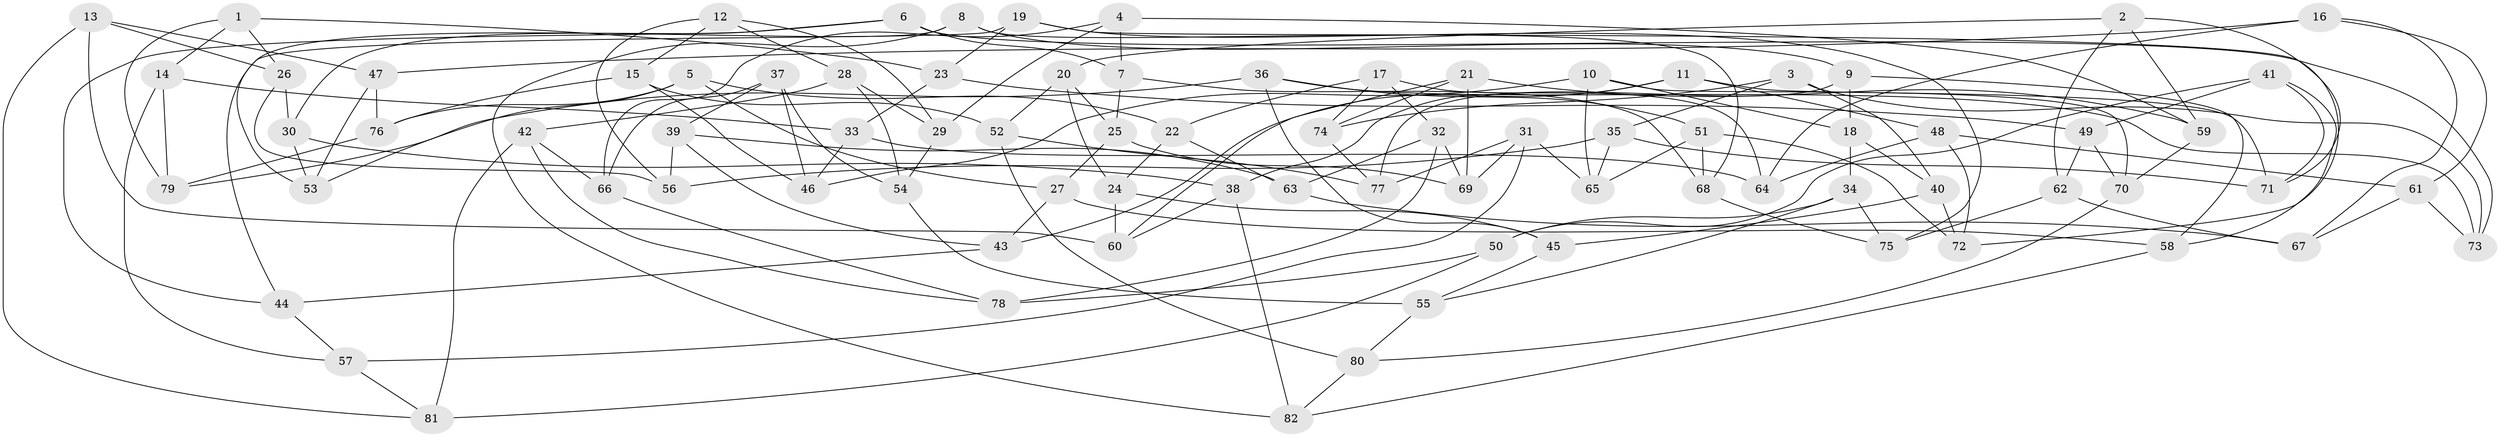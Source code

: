 // coarse degree distribution, {8: 0.125, 9: 0.25, 10: 0.08333333333333333, 6: 0.2916666666666667, 11: 0.041666666666666664, 7: 0.125, 5: 0.08333333333333333}
// Generated by graph-tools (version 1.1) at 2025/20/03/04/25 18:20:28]
// undirected, 82 vertices, 164 edges
graph export_dot {
graph [start="1"]
  node [color=gray90,style=filled];
  1;
  2;
  3;
  4;
  5;
  6;
  7;
  8;
  9;
  10;
  11;
  12;
  13;
  14;
  15;
  16;
  17;
  18;
  19;
  20;
  21;
  22;
  23;
  24;
  25;
  26;
  27;
  28;
  29;
  30;
  31;
  32;
  33;
  34;
  35;
  36;
  37;
  38;
  39;
  40;
  41;
  42;
  43;
  44;
  45;
  46;
  47;
  48;
  49;
  50;
  51;
  52;
  53;
  54;
  55;
  56;
  57;
  58;
  59;
  60;
  61;
  62;
  63;
  64;
  65;
  66;
  67;
  68;
  69;
  70;
  71;
  72;
  73;
  74;
  75;
  76;
  77;
  78;
  79;
  80;
  81;
  82;
  1 -- 14;
  1 -- 23;
  1 -- 79;
  1 -- 26;
  2 -- 20;
  2 -- 71;
  2 -- 59;
  2 -- 62;
  3 -- 74;
  3 -- 40;
  3 -- 73;
  3 -- 35;
  4 -- 29;
  4 -- 59;
  4 -- 7;
  4 -- 66;
  5 -- 53;
  5 -- 76;
  5 -- 22;
  5 -- 27;
  6 -- 44;
  6 -- 73;
  6 -- 7;
  6 -- 30;
  7 -- 25;
  7 -- 68;
  8 -- 9;
  8 -- 82;
  8 -- 68;
  8 -- 53;
  9 -- 77;
  9 -- 18;
  9 -- 58;
  10 -- 65;
  10 -- 18;
  10 -- 70;
  10 -- 46;
  11 -- 48;
  11 -- 38;
  11 -- 71;
  11 -- 43;
  12 -- 28;
  12 -- 29;
  12 -- 15;
  12 -- 56;
  13 -- 60;
  13 -- 81;
  13 -- 47;
  13 -- 26;
  14 -- 33;
  14 -- 57;
  14 -- 79;
  15 -- 52;
  15 -- 46;
  15 -- 76;
  16 -- 67;
  16 -- 47;
  16 -- 61;
  16 -- 64;
  17 -- 32;
  17 -- 64;
  17 -- 22;
  17 -- 74;
  18 -- 34;
  18 -- 40;
  19 -- 23;
  19 -- 75;
  19 -- 44;
  19 -- 72;
  20 -- 25;
  20 -- 24;
  20 -- 52;
  21 -- 59;
  21 -- 60;
  21 -- 74;
  21 -- 69;
  22 -- 24;
  22 -- 63;
  23 -- 33;
  23 -- 49;
  24 -- 45;
  24 -- 60;
  25 -- 69;
  25 -- 27;
  26 -- 30;
  26 -- 56;
  27 -- 43;
  27 -- 58;
  28 -- 29;
  28 -- 42;
  28 -- 54;
  29 -- 54;
  30 -- 53;
  30 -- 38;
  31 -- 69;
  31 -- 57;
  31 -- 65;
  31 -- 77;
  32 -- 78;
  32 -- 69;
  32 -- 63;
  33 -- 46;
  33 -- 64;
  34 -- 75;
  34 -- 50;
  34 -- 55;
  35 -- 71;
  35 -- 56;
  35 -- 65;
  36 -- 79;
  36 -- 51;
  36 -- 73;
  36 -- 45;
  37 -- 39;
  37 -- 54;
  37 -- 46;
  37 -- 66;
  38 -- 82;
  38 -- 60;
  39 -- 56;
  39 -- 43;
  39 -- 63;
  40 -- 72;
  40 -- 45;
  41 -- 50;
  41 -- 49;
  41 -- 71;
  41 -- 58;
  42 -- 78;
  42 -- 81;
  42 -- 66;
  43 -- 44;
  44 -- 57;
  45 -- 55;
  47 -- 76;
  47 -- 53;
  48 -- 64;
  48 -- 61;
  48 -- 72;
  49 -- 62;
  49 -- 70;
  50 -- 81;
  50 -- 78;
  51 -- 68;
  51 -- 65;
  51 -- 72;
  52 -- 80;
  52 -- 77;
  54 -- 55;
  55 -- 80;
  57 -- 81;
  58 -- 82;
  59 -- 70;
  61 -- 73;
  61 -- 67;
  62 -- 67;
  62 -- 75;
  63 -- 67;
  66 -- 78;
  68 -- 75;
  70 -- 80;
  74 -- 77;
  76 -- 79;
  80 -- 82;
}
